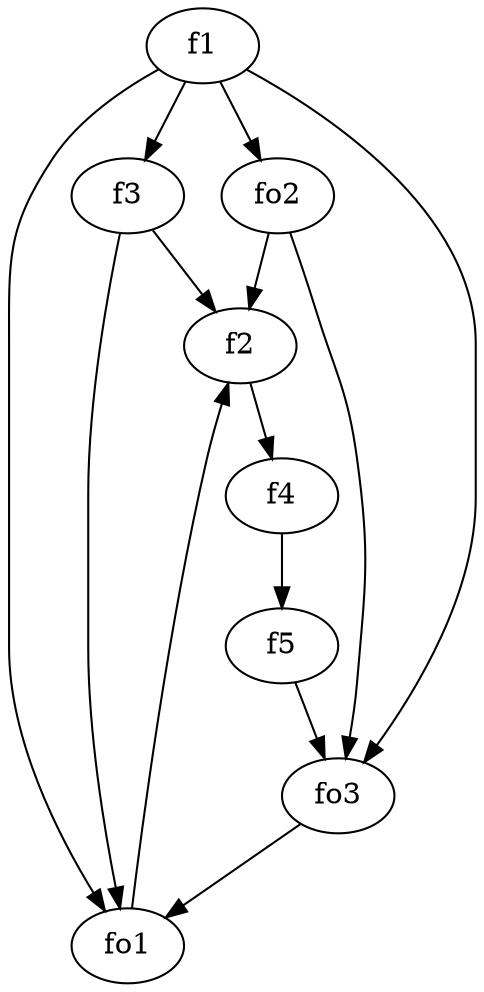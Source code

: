 strict digraph  {
f1;
f2;
f3;
f4;
f5;
fo1;
fo2;
fo3;
f1 -> fo3  [weight=2];
f1 -> fo2  [weight=2];
f1 -> fo1  [weight=2];
f1 -> f3  [weight=2];
f2 -> f4  [weight=2];
f3 -> f2  [weight=2];
f3 -> fo1  [weight=2];
f4 -> f5  [weight=2];
f5 -> fo3  [weight=2];
fo1 -> f2  [weight=2];
fo2 -> fo3  [weight=2];
fo2 -> f2  [weight=2];
fo3 -> fo1  [weight=2];
}
